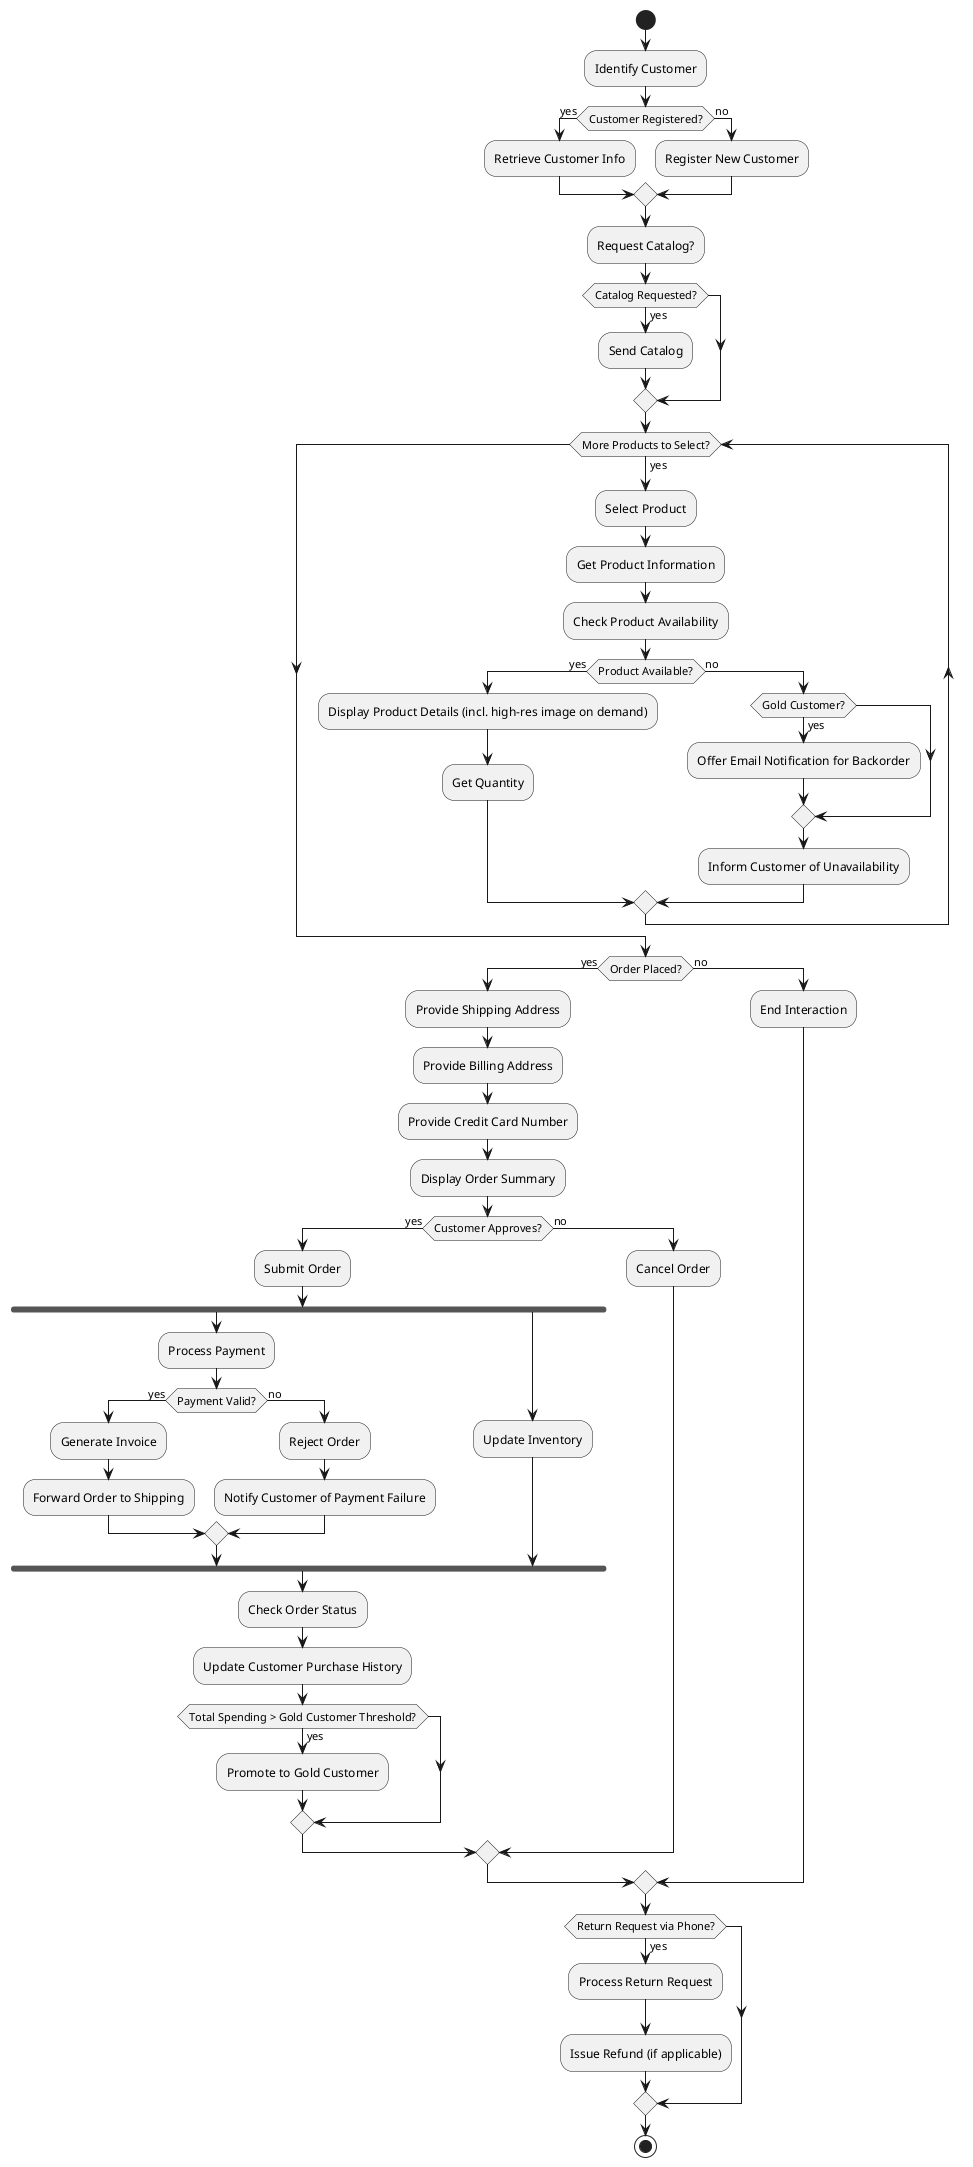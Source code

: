 @startuml
start

:Identify Customer;
if (Customer Registered?) then (yes)
    :Retrieve Customer Info;
else (no)
    :Register New Customer;
endif

:Request Catalog?;
if (Catalog Requested?) then (yes)
    :Send Catalog;
endif

while (More Products to Select?) is (yes)
    :Select Product;
    :Get Product Information;
    :Check Product Availability;
    if (Product Available?) then (yes)
        :Display Product Details (incl. high-res image on demand);
        :Get Quantity;
    else (no)
        if (Gold Customer?) then (yes)
            :Offer Email Notification for Backorder;
        endif
        :Inform Customer of Unavailability;
    endif
endwhile

if (Order Placed?) then (yes)
    :Provide Shipping Address;
    :Provide Billing Address;
    :Provide Credit Card Number;
    :Display Order Summary;
    if (Customer Approves?) then (yes)
        :Submit Order;
        fork
            :Process Payment;
            if (Payment Valid?) then (yes)
                :Generate Invoice;
                :Forward Order to Shipping;
            else (no)
                :Reject Order;
                :Notify Customer of Payment Failure;
            endif
        fork again
            :Update Inventory;
        end fork
        :Check Order Status;
        :Update Customer Purchase History;
        if (Total Spending > Gold Customer Threshold?) then (yes)
            :Promote to Gold Customer;
        endif
    else (no)
        :Cancel Order;
    endif
else (no)
    :End Interaction;
endif

if (Return Request via Phone?) then (yes)
    :Process Return Request;
    :Issue Refund (if applicable);
endif

stop
@enduml
